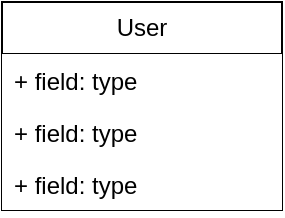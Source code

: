 <mxfile version="24.2.5" type="device">
  <diagram name="Page-1" id="WwqsbPsAp3BbsHb2uFsj">
    <mxGraphModel dx="883" dy="855" grid="1" gridSize="10" guides="1" tooltips="1" connect="1" arrows="1" fold="1" page="1" pageScale="1" pageWidth="850" pageHeight="1100" math="0" shadow="0">
      <root>
        <mxCell id="0" />
        <mxCell id="1" parent="0" />
        <mxCell id="or4E0i_EwF9QIo9Vk7PR-1" value="&lt;span style=&quot;background-color: rgb(255, 255, 255);&quot;&gt;User&lt;/span&gt;" style="swimlane;fontStyle=0;childLayout=stackLayout;horizontal=1;startSize=26;horizontalStack=0;resizeParent=1;resizeParentMax=0;resizeLast=0;collapsible=1;marginBottom=0;whiteSpace=wrap;html=1;" vertex="1" parent="1">
          <mxGeometry x="340" y="190" width="140" height="104" as="geometry" />
        </mxCell>
        <mxCell id="or4E0i_EwF9QIo9Vk7PR-2" value="+ field: type" style="text;strokeColor=none;fillColor=default;align=left;verticalAlign=top;spacingLeft=4;spacingRight=4;overflow=hidden;rotatable=0;points=[[0,0.5],[1,0.5]];portConstraint=eastwest;whiteSpace=wrap;html=1;" vertex="1" parent="or4E0i_EwF9QIo9Vk7PR-1">
          <mxGeometry y="26" width="140" height="26" as="geometry" />
        </mxCell>
        <mxCell id="or4E0i_EwF9QIo9Vk7PR-3" value="+ field: type" style="text;strokeColor=none;fillColor=default;align=left;verticalAlign=top;spacingLeft=4;spacingRight=4;overflow=hidden;rotatable=0;points=[[0,0.5],[1,0.5]];portConstraint=eastwest;whiteSpace=wrap;html=1;" vertex="1" parent="or4E0i_EwF9QIo9Vk7PR-1">
          <mxGeometry y="52" width="140" height="26" as="geometry" />
        </mxCell>
        <mxCell id="or4E0i_EwF9QIo9Vk7PR-4" value="+ field: type" style="text;strokeColor=none;fillColor=default;align=left;verticalAlign=top;spacingLeft=4;spacingRight=4;overflow=hidden;rotatable=0;points=[[0,0.5],[1,0.5]];portConstraint=eastwest;whiteSpace=wrap;html=1;" vertex="1" parent="or4E0i_EwF9QIo9Vk7PR-1">
          <mxGeometry y="78" width="140" height="26" as="geometry" />
        </mxCell>
      </root>
    </mxGraphModel>
  </diagram>
</mxfile>

